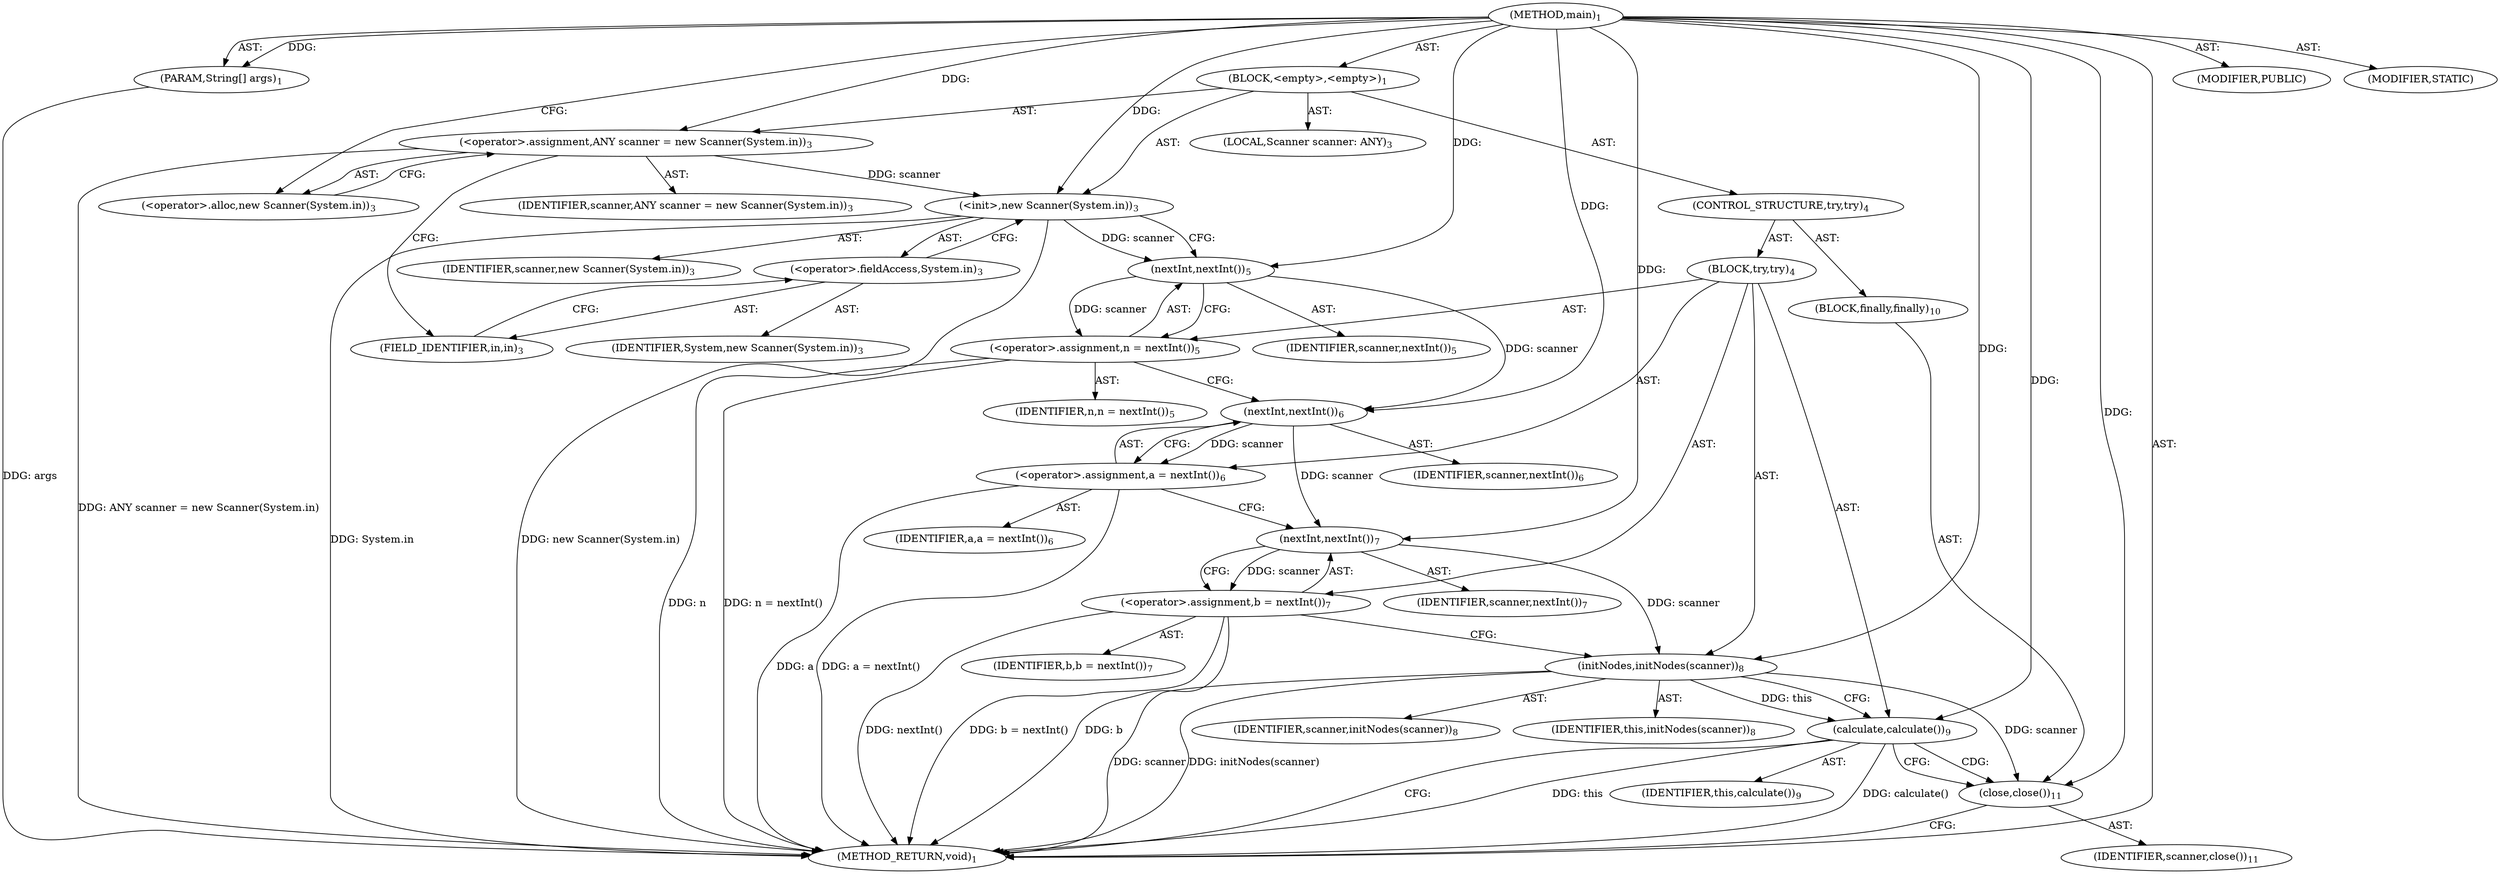 digraph "main" {  
"19" [label = <(METHOD,main)<SUB>1</SUB>> ]
"20" [label = <(PARAM,String[] args)<SUB>1</SUB>> ]
"21" [label = <(BLOCK,&lt;empty&gt;,&lt;empty&gt;)<SUB>1</SUB>> ]
"4" [label = <(LOCAL,Scanner scanner: ANY)<SUB>3</SUB>> ]
"22" [label = <(&lt;operator&gt;.assignment,ANY scanner = new Scanner(System.in))<SUB>3</SUB>> ]
"23" [label = <(IDENTIFIER,scanner,ANY scanner = new Scanner(System.in))<SUB>3</SUB>> ]
"24" [label = <(&lt;operator&gt;.alloc,new Scanner(System.in))<SUB>3</SUB>> ]
"25" [label = <(&lt;init&gt;,new Scanner(System.in))<SUB>3</SUB>> ]
"3" [label = <(IDENTIFIER,scanner,new Scanner(System.in))<SUB>3</SUB>> ]
"26" [label = <(&lt;operator&gt;.fieldAccess,System.in)<SUB>3</SUB>> ]
"27" [label = <(IDENTIFIER,System,new Scanner(System.in))<SUB>3</SUB>> ]
"28" [label = <(FIELD_IDENTIFIER,in,in)<SUB>3</SUB>> ]
"29" [label = <(CONTROL_STRUCTURE,try,try)<SUB>4</SUB>> ]
"30" [label = <(BLOCK,try,try)<SUB>4</SUB>> ]
"31" [label = <(&lt;operator&gt;.assignment,n = nextInt())<SUB>5</SUB>> ]
"32" [label = <(IDENTIFIER,n,n = nextInt())<SUB>5</SUB>> ]
"33" [label = <(nextInt,nextInt())<SUB>5</SUB>> ]
"34" [label = <(IDENTIFIER,scanner,nextInt())<SUB>5</SUB>> ]
"35" [label = <(&lt;operator&gt;.assignment,a = nextInt())<SUB>6</SUB>> ]
"36" [label = <(IDENTIFIER,a,a = nextInt())<SUB>6</SUB>> ]
"37" [label = <(nextInt,nextInt())<SUB>6</SUB>> ]
"38" [label = <(IDENTIFIER,scanner,nextInt())<SUB>6</SUB>> ]
"39" [label = <(&lt;operator&gt;.assignment,b = nextInt())<SUB>7</SUB>> ]
"40" [label = <(IDENTIFIER,b,b = nextInt())<SUB>7</SUB>> ]
"41" [label = <(nextInt,nextInt())<SUB>7</SUB>> ]
"42" [label = <(IDENTIFIER,scanner,nextInt())<SUB>7</SUB>> ]
"43" [label = <(initNodes,initNodes(scanner))<SUB>8</SUB>> ]
"44" [label = <(IDENTIFIER,this,initNodes(scanner))<SUB>8</SUB>> ]
"45" [label = <(IDENTIFIER,scanner,initNodes(scanner))<SUB>8</SUB>> ]
"46" [label = <(calculate,calculate())<SUB>9</SUB>> ]
"47" [label = <(IDENTIFIER,this,calculate())<SUB>9</SUB>> ]
"48" [label = <(BLOCK,finally,finally)<SUB>10</SUB>> ]
"49" [label = <(close,close())<SUB>11</SUB>> ]
"50" [label = <(IDENTIFIER,scanner,close())<SUB>11</SUB>> ]
"51" [label = <(MODIFIER,PUBLIC)> ]
"52" [label = <(MODIFIER,STATIC)> ]
"53" [label = <(METHOD_RETURN,void)<SUB>1</SUB>> ]
  "19" -> "20"  [ label = "AST: "] 
  "19" -> "21"  [ label = "AST: "] 
  "19" -> "51"  [ label = "AST: "] 
  "19" -> "52"  [ label = "AST: "] 
  "19" -> "53"  [ label = "AST: "] 
  "21" -> "4"  [ label = "AST: "] 
  "21" -> "22"  [ label = "AST: "] 
  "21" -> "25"  [ label = "AST: "] 
  "21" -> "29"  [ label = "AST: "] 
  "22" -> "23"  [ label = "AST: "] 
  "22" -> "24"  [ label = "AST: "] 
  "25" -> "3"  [ label = "AST: "] 
  "25" -> "26"  [ label = "AST: "] 
  "26" -> "27"  [ label = "AST: "] 
  "26" -> "28"  [ label = "AST: "] 
  "29" -> "30"  [ label = "AST: "] 
  "29" -> "48"  [ label = "AST: "] 
  "30" -> "31"  [ label = "AST: "] 
  "30" -> "35"  [ label = "AST: "] 
  "30" -> "39"  [ label = "AST: "] 
  "30" -> "43"  [ label = "AST: "] 
  "30" -> "46"  [ label = "AST: "] 
  "31" -> "32"  [ label = "AST: "] 
  "31" -> "33"  [ label = "AST: "] 
  "33" -> "34"  [ label = "AST: "] 
  "35" -> "36"  [ label = "AST: "] 
  "35" -> "37"  [ label = "AST: "] 
  "37" -> "38"  [ label = "AST: "] 
  "39" -> "40"  [ label = "AST: "] 
  "39" -> "41"  [ label = "AST: "] 
  "41" -> "42"  [ label = "AST: "] 
  "43" -> "44"  [ label = "AST: "] 
  "43" -> "45"  [ label = "AST: "] 
  "46" -> "47"  [ label = "AST: "] 
  "48" -> "49"  [ label = "AST: "] 
  "49" -> "50"  [ label = "AST: "] 
  "22" -> "28"  [ label = "CFG: "] 
  "25" -> "33"  [ label = "CFG: "] 
  "24" -> "22"  [ label = "CFG: "] 
  "26" -> "25"  [ label = "CFG: "] 
  "28" -> "26"  [ label = "CFG: "] 
  "31" -> "37"  [ label = "CFG: "] 
  "35" -> "41"  [ label = "CFG: "] 
  "39" -> "43"  [ label = "CFG: "] 
  "43" -> "46"  [ label = "CFG: "] 
  "46" -> "53"  [ label = "CFG: "] 
  "46" -> "49"  [ label = "CFG: "] 
  "49" -> "53"  [ label = "CFG: "] 
  "33" -> "31"  [ label = "CFG: "] 
  "37" -> "35"  [ label = "CFG: "] 
  "41" -> "39"  [ label = "CFG: "] 
  "19" -> "24"  [ label = "CFG: "] 
  "20" -> "53"  [ label = "DDG: args"] 
  "22" -> "53"  [ label = "DDG: ANY scanner = new Scanner(System.in)"] 
  "25" -> "53"  [ label = "DDG: System.in"] 
  "25" -> "53"  [ label = "DDG: new Scanner(System.in)"] 
  "31" -> "53"  [ label = "DDG: n = nextInt()"] 
  "35" -> "53"  [ label = "DDG: a = nextInt()"] 
  "39" -> "53"  [ label = "DDG: nextInt()"] 
  "39" -> "53"  [ label = "DDG: b = nextInt()"] 
  "43" -> "53"  [ label = "DDG: scanner"] 
  "43" -> "53"  [ label = "DDG: initNodes(scanner)"] 
  "46" -> "53"  [ label = "DDG: this"] 
  "46" -> "53"  [ label = "DDG: calculate()"] 
  "35" -> "53"  [ label = "DDG: a"] 
  "39" -> "53"  [ label = "DDG: b"] 
  "31" -> "53"  [ label = "DDG: n"] 
  "19" -> "20"  [ label = "DDG: "] 
  "19" -> "22"  [ label = "DDG: "] 
  "22" -> "25"  [ label = "DDG: scanner"] 
  "19" -> "25"  [ label = "DDG: "] 
  "33" -> "31"  [ label = "DDG: scanner"] 
  "37" -> "35"  [ label = "DDG: scanner"] 
  "41" -> "39"  [ label = "DDG: scanner"] 
  "19" -> "43"  [ label = "DDG: "] 
  "41" -> "43"  [ label = "DDG: scanner"] 
  "43" -> "46"  [ label = "DDG: this"] 
  "19" -> "46"  [ label = "DDG: "] 
  "43" -> "49"  [ label = "DDG: scanner"] 
  "19" -> "49"  [ label = "DDG: "] 
  "25" -> "33"  [ label = "DDG: scanner"] 
  "19" -> "33"  [ label = "DDG: "] 
  "33" -> "37"  [ label = "DDG: scanner"] 
  "19" -> "37"  [ label = "DDG: "] 
  "37" -> "41"  [ label = "DDG: scanner"] 
  "19" -> "41"  [ label = "DDG: "] 
  "46" -> "49"  [ label = "CDG: "] 
}
